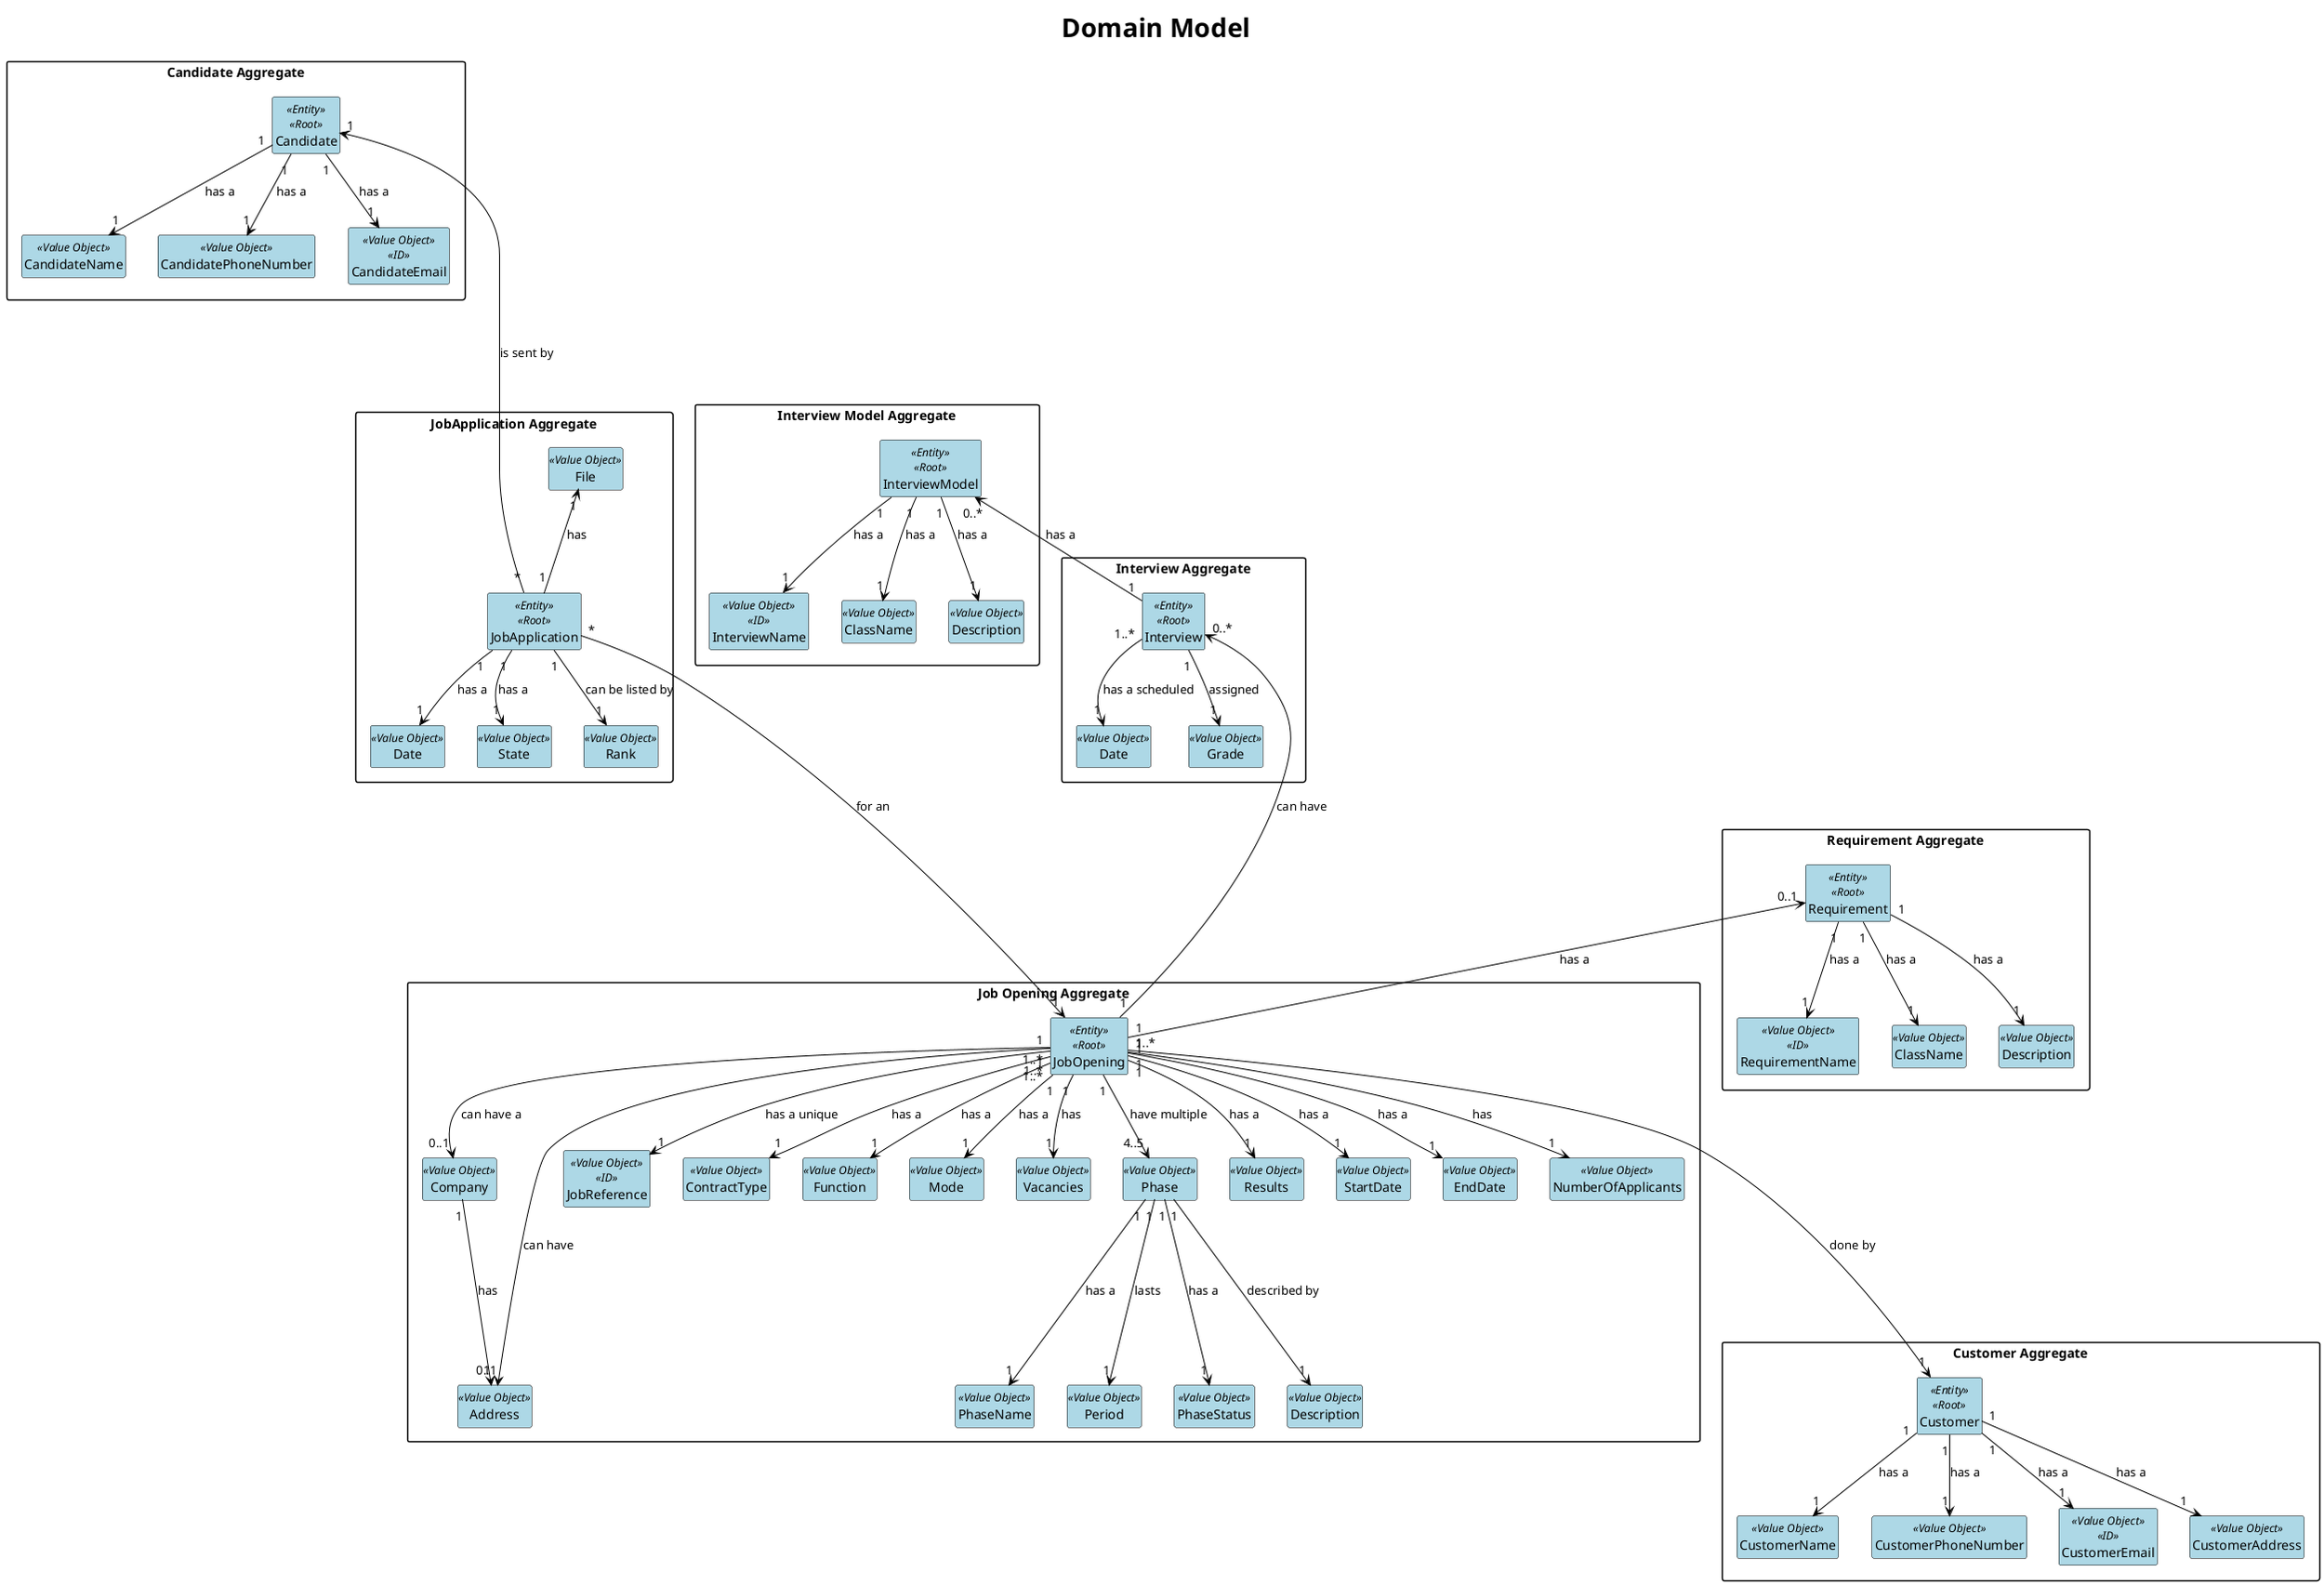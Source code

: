 @startuml

title <size:28>Domain Model</size>

hide methods
hide circle
hide attributes

'skinparam linetype ortho
'skinparam linetype polyline
skinparam packageStyle rect

skinparam class {
    BackgroundColor LightBlue
    ArrowColor Black
    BorderColor Black
    FontColor Black
    FontSize 14
}

skinparam relationship {
    ArrowColor Black
    ArrowFontColor Black
    ArrowFontSize 14
}

package "Candidate Aggregate" {
class Candidate <<Entity>> <<Root>>

class CandidateName <<Value Object>>
class CandidatePhoneNumber <<Value Object>>
class CandidateEmail <<Value Object>> <<ID>>

Candidate "1"--> "1" CandidateName : has a
Candidate "1" --> "1" CandidatePhoneNumber : has a
Candidate "1" --> "1" CandidateEmail : has a
}

package "Customer Aggregate" {
class Customer <<Entity>> <<Root>>

class CustomerName <<Value Object>>
class CustomerPhoneNumber <<Value Object>>
class CustomerEmail <<Value Object>><<ID>>
class CustomerAddress <<Value Object>>

Customer "1"--> "1" CustomerName : has a
Customer "1" --> "1" CustomerPhoneNumber : has a
Customer "1" --> "1" CustomerEmail : has a
Customer "1" --> "1" CustomerAddress : has a

}

package "JobApplication Aggregate" {
class JobApplication <<Entity>> <<Root>>

class Date <<Value Object>>
class State <<Value Object>>
class Rank <<Value Object>>
class File <<Value Object>>

JobApplication "1" --> "1" Date : has a
JobApplication "1" -->"1" State : has a
JobApplication "1" --> "1" Rank : can be listed by

}

package "Job Opening Aggregate" {
class JobOpening <<Entity>> <<Root>>

class Company <<Value Object>>
class Address <<Value Object>>
class JobReference <<Value Object>> <<ID>>
class ContractType <<Value Object>>
class Function <<Value Object>>
class Mode <<Value Object>>
class Vacancies <<Value Object>>
class Phase <<Value Object>>
class PhaseName <<Value Object>>
class Period <<Value Object>>
class PhaseStatus <<Value Object>>
class Description <<Value Object>>
class Results <<Value Object>>
class StartDate <<Value Object>>
class EndDate <<Value Object>>

class NumberOfApplicants <<Value Object>>
class Address <<Value Object>>

JobOpening "1" --> "0..1" Company : can have a
Company "1" ---> "1" Address : has
JobOpening "1" --> "1" JobReference : has a unique
JobOpening "1..*" --> "1" ContractType : has a
JobOpening "1..*" --> "1" Function : has a
JobOpening "1" --> "1" Mode : has a
JobOpening "1" --> "1" Vacancies : has
JobOpening "1" --> "4..5" Phase : have multiple
Phase "1" ---> "1" PhaseStatus : has a
Phase "1" ---> "1" PhaseName : has a
Phase "1" ---> "1" Description : described by
Phase "1" ---> "1" Period : lasts
JobOpening "1" --> "1" Results : has a
JobOpening "1" --> "1" StartDate : has a
JobOpening "1" --> "1" EndDate : has a
JobOpening "1" --> "1" NumberOfApplicants : has
JobOpening "1..*" --> "0..1" Address : can have

}

package "Interview Aggregate" {
class Interview <<Entity>> <<Root>>


class Date <<Value Object>>
'class Hour <<Value Object>>
class Grade <<Value Object>>

Interview "1..*" --> "1" Date : has a scheduled
'Interview "1..*" --> "1" Hour : has a scheduled
Interview "1" --> "1" Grade : assigned

}

JobOpening "1..*" ---down-> "1" Customer : done by
'Candidate "1" ---down-> "0..*" Interview : has
Interview "0..*" <---down- "1" JobOpening : can have
JobApplication "*" ---down-> "1" JobOpening : for an
Candidate "1" <-down---- "*" JobApplication : is sent by

package "Interview Model Aggregate"{
class InterviewModel <<Entity>> <<Root>>

class InterviewName <<Value Object>> <<ID>>
class ClassName <<Value Object>>
class Description <<Value Object>>

InterviewModel "1" -->"1" InterviewName : has a
InterviewModel "1" --> "1" ClassName : has a
InterviewModel "1" --> "1" Description : has a
}
InterviewModel "0..*" <-down- "1" Interview : has a

package "Requirement Aggregate"{
class Requirement <<Entity>> <<Root>>

class RequirementName <<Value Object>> <<ID>>
class ClassName <<Value Object>>
class Description <<Value Object>>

Requirement "1" -->"1" RequirementName : has a
Requirement "1" --> "1" ClassName : has a
Requirement "1" --> "1" Description : has a
}
Requirement "0..1" <-down- "1" JobOpening : has a



File "1" <-- "1" JobApplication : has

@enduml